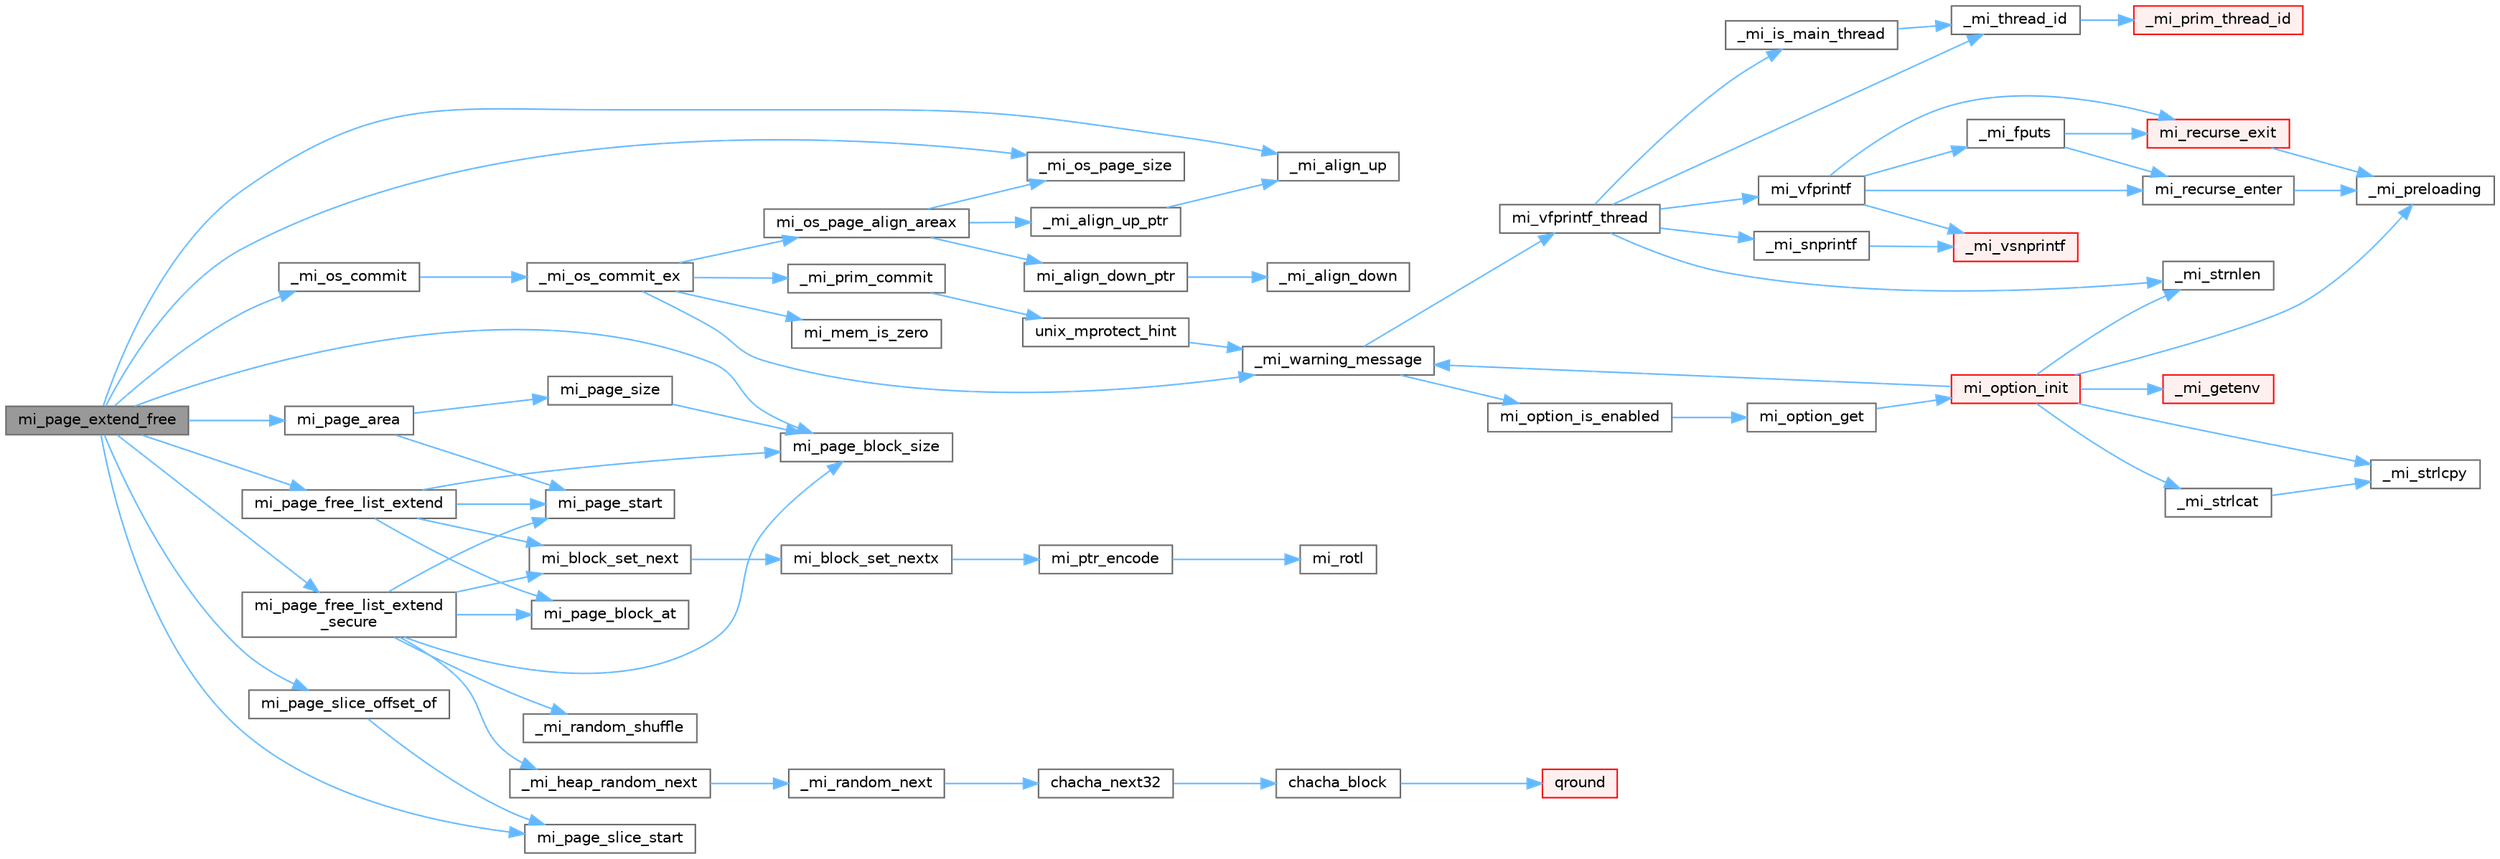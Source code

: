 digraph "mi_page_extend_free"
{
 // LATEX_PDF_SIZE
  bgcolor="transparent";
  edge [fontname=Helvetica,fontsize=10,labelfontname=Helvetica,labelfontsize=10];
  node [fontname=Helvetica,fontsize=10,shape=box,height=0.2,width=0.4];
  rankdir="LR";
  Node1 [id="Node000001",label="mi_page_extend_free",height=0.2,width=0.4,color="gray40", fillcolor="grey60", style="filled", fontcolor="black",tooltip=" "];
  Node1 -> Node2 [id="edge1_Node000001_Node000002",color="steelblue1",style="solid",tooltip=" "];
  Node2 [id="Node000002",label="_mi_align_up",height=0.2,width=0.4,color="grey40", fillcolor="white", style="filled",URL="$_e_a_s_t_l_2packages_2mimalloc_2include_2mimalloc_2internal_8h.html#a7f35944d44d8a16365072023dd19e0da",tooltip=" "];
  Node1 -> Node3 [id="edge2_Node000001_Node000003",color="steelblue1",style="solid",tooltip=" "];
  Node3 [id="Node000003",label="_mi_os_commit",height=0.2,width=0.4,color="grey40", fillcolor="white", style="filled",URL="$os_8c.html#acef931ae1be3c3ddb6ee125a8267a84e",tooltip=" "];
  Node3 -> Node4 [id="edge3_Node000003_Node000004",color="steelblue1",style="solid",tooltip=" "];
  Node4 [id="Node000004",label="_mi_os_commit_ex",height=0.2,width=0.4,color="grey40", fillcolor="white", style="filled",URL="$os_8c.html#a3d62d4f2f8c54d1251323be446068194",tooltip=" "];
  Node4 -> Node5 [id="edge4_Node000004_Node000005",color="steelblue1",style="solid",tooltip=" "];
  Node5 [id="Node000005",label="_mi_prim_commit",height=0.2,width=0.4,color="grey40", fillcolor="white", style="filled",URL="$windows_2prim_8c.html#a723c63d8d2b51281ab1ef2bf7e7395d0",tooltip=" "];
  Node5 -> Node6 [id="edge5_Node000005_Node000006",color="steelblue1",style="solid",tooltip=" "];
  Node6 [id="Node000006",label="unix_mprotect_hint",height=0.2,width=0.4,color="grey40", fillcolor="white", style="filled",URL="$unix_2prim_8c.html#a7729d7cf0976d9e9fdc1d344d80e7d14",tooltip=" "];
  Node6 -> Node7 [id="edge6_Node000006_Node000007",color="steelblue1",style="solid",tooltip=" "];
  Node7 [id="Node000007",label="_mi_warning_message",height=0.2,width=0.4,color="grey40", fillcolor="white", style="filled",URL="$options_8c.html#ac253cac2ca24fb63be7f4937ac620dc4",tooltip=" "];
  Node7 -> Node8 [id="edge7_Node000007_Node000008",color="steelblue1",style="solid",tooltip=" "];
  Node8 [id="Node000008",label="mi_option_is_enabled",height=0.2,width=0.4,color="grey40", fillcolor="white", style="filled",URL="$group__options.html#ga459ad98f18b3fc9275474807fe0ca188",tooltip=" "];
  Node8 -> Node9 [id="edge8_Node000008_Node000009",color="steelblue1",style="solid",tooltip=" "];
  Node9 [id="Node000009",label="mi_option_get",height=0.2,width=0.4,color="grey40", fillcolor="white", style="filled",URL="$group__options.html#ga7e8af195cc81d3fa64ccf2662caa565a",tooltip=" "];
  Node9 -> Node10 [id="edge9_Node000009_Node000010",color="steelblue1",style="solid",tooltip=" "];
  Node10 [id="Node000010",label="mi_option_init",height=0.2,width=0.4,color="red", fillcolor="#FFF0F0", style="filled",URL="$options_8c.html#a61970c5b942f29a5dea8a39742421cfe",tooltip=" "];
  Node10 -> Node11 [id="edge10_Node000010_Node000011",color="steelblue1",style="solid",tooltip=" "];
  Node11 [id="Node000011",label="_mi_getenv",height=0.2,width=0.4,color="red", fillcolor="#FFF0F0", style="filled",URL="$libc_8c.html#ae24e3d9662cc4cc3277fa0f31359b3ee",tooltip=" "];
  Node10 -> Node13 [id="edge11_Node000010_Node000013",color="steelblue1",style="solid",tooltip=" "];
  Node13 [id="Node000013",label="_mi_preloading",height=0.2,width=0.4,color="grey40", fillcolor="white", style="filled",URL="$_e_a_s_t_l_2packages_2mimalloc_2src_2init_8c.html#a404be8b4c0576588270fde0b2a4d7832",tooltip=" "];
  Node10 -> Node20 [id="edge12_Node000010_Node000020",color="steelblue1",style="solid",tooltip=" "];
  Node20 [id="Node000020",label="_mi_strlcat",height=0.2,width=0.4,color="grey40", fillcolor="white", style="filled",URL="$libc_8c.html#a29572712fc70f836ac31d224d98ad41a",tooltip=" "];
  Node20 -> Node14 [id="edge13_Node000020_Node000014",color="steelblue1",style="solid",tooltip=" "];
  Node14 [id="Node000014",label="_mi_strlcpy",height=0.2,width=0.4,color="grey40", fillcolor="white", style="filled",URL="$libc_8c.html#a17a9534829be8a086014bf2a2792154f",tooltip=" "];
  Node10 -> Node14 [id="edge14_Node000010_Node000014",color="steelblue1",style="solid",tooltip=" "];
  Node10 -> Node18 [id="edge15_Node000010_Node000018",color="steelblue1",style="solid",tooltip=" "];
  Node18 [id="Node000018",label="_mi_strnlen",height=0.2,width=0.4,color="grey40", fillcolor="white", style="filled",URL="$libc_8c.html#ae8577fe0d9bbe3fb90d2169caa1af943",tooltip=" "];
  Node10 -> Node7 [id="edge16_Node000010_Node000007",color="steelblue1",style="solid",tooltip=" "];
  Node7 -> Node25 [id="edge17_Node000007_Node000025",color="steelblue1",style="solid",tooltip=" "];
  Node25 [id="Node000025",label="mi_vfprintf_thread",height=0.2,width=0.4,color="grey40", fillcolor="white", style="filled",URL="$options_8c.html#a4af8263c139d04a876914f39024a7424",tooltip=" "];
  Node25 -> Node26 [id="edge18_Node000025_Node000026",color="steelblue1",style="solid",tooltip=" "];
  Node26 [id="Node000026",label="_mi_is_main_thread",height=0.2,width=0.4,color="grey40", fillcolor="white", style="filled",URL="$_e_a_s_t_l_2packages_2mimalloc_2src_2init_8c.html#a008e0a28e7c86b15a04094d595e2c327",tooltip=" "];
  Node26 -> Node27 [id="edge19_Node000026_Node000027",color="steelblue1",style="solid",tooltip=" "];
  Node27 [id="Node000027",label="_mi_thread_id",height=0.2,width=0.4,color="grey40", fillcolor="white", style="filled",URL="$_e_a_s_t_l_2packages_2mimalloc_2src_2init_8c.html#a43068a36d7dea6ccf1e3558a27e22993",tooltip=" "];
  Node27 -> Node28 [id="edge20_Node000027_Node000028",color="steelblue1",style="solid",tooltip=" "];
  Node28 [id="Node000028",label="_mi_prim_thread_id",height=0.2,width=0.4,color="red", fillcolor="#FFF0F0", style="filled",URL="$prim_8h.html#a3875c92cbb791d0a7c69bc1fd2df6804",tooltip=" "];
  Node25 -> Node30 [id="edge21_Node000025_Node000030",color="steelblue1",style="solid",tooltip=" "];
  Node30 [id="Node000030",label="_mi_snprintf",height=0.2,width=0.4,color="grey40", fillcolor="white", style="filled",URL="$libc_8c.html#a6c2f4673e3317f332571bc1bec18c49b",tooltip=" "];
  Node30 -> Node31 [id="edge22_Node000030_Node000031",color="steelblue1",style="solid",tooltip=" "];
  Node31 [id="Node000031",label="_mi_vsnprintf",height=0.2,width=0.4,color="red", fillcolor="#FFF0F0", style="filled",URL="$libc_8c.html#a8991188606f00dc8665aa14d8e7dab83",tooltip=" "];
  Node25 -> Node18 [id="edge23_Node000025_Node000018",color="steelblue1",style="solid",tooltip=" "];
  Node25 -> Node27 [id="edge24_Node000025_Node000027",color="steelblue1",style="solid",tooltip=" "];
  Node25 -> Node37 [id="edge25_Node000025_Node000037",color="steelblue1",style="solid",tooltip=" "];
  Node37 [id="Node000037",label="mi_vfprintf",height=0.2,width=0.4,color="grey40", fillcolor="white", style="filled",URL="$options_8c.html#a1f31f62f178fb5309451aa44c8d25327",tooltip=" "];
  Node37 -> Node38 [id="edge26_Node000037_Node000038",color="steelblue1",style="solid",tooltip=" "];
  Node38 [id="Node000038",label="_mi_fputs",height=0.2,width=0.4,color="grey40", fillcolor="white", style="filled",URL="$options_8c.html#a74eecad8676654f59f427a84ccc5c19d",tooltip=" "];
  Node38 -> Node39 [id="edge27_Node000038_Node000039",color="steelblue1",style="solid",tooltip=" "];
  Node39 [id="Node000039",label="mi_recurse_enter",height=0.2,width=0.4,color="grey40", fillcolor="white", style="filled",URL="$options_8c.html#a1fdb7bd3b10624ddeabe0988c52a1285",tooltip=" "];
  Node39 -> Node13 [id="edge28_Node000039_Node000013",color="steelblue1",style="solid",tooltip=" "];
  Node38 -> Node40 [id="edge29_Node000038_Node000040",color="steelblue1",style="solid",tooltip=" "];
  Node40 [id="Node000040",label="mi_recurse_exit",height=0.2,width=0.4,color="red", fillcolor="#FFF0F0", style="filled",URL="$options_8c.html#ae9c4fbdaa6fedca31b9c25dcb78112ae",tooltip=" "];
  Node40 -> Node13 [id="edge30_Node000040_Node000013",color="steelblue1",style="solid",tooltip=" "];
  Node37 -> Node31 [id="edge31_Node000037_Node000031",color="steelblue1",style="solid",tooltip=" "];
  Node37 -> Node39 [id="edge32_Node000037_Node000039",color="steelblue1",style="solid",tooltip=" "];
  Node37 -> Node40 [id="edge33_Node000037_Node000040",color="steelblue1",style="solid",tooltip=" "];
  Node4 -> Node7 [id="edge34_Node000004_Node000007",color="steelblue1",style="solid",tooltip=" "];
  Node4 -> Node42 [id="edge35_Node000004_Node000042",color="steelblue1",style="solid",tooltip=" "];
  Node42 [id="Node000042",label="mi_mem_is_zero",height=0.2,width=0.4,color="grey40", fillcolor="white", style="filled",URL="$_e_a_s_t_l_2packages_2mimalloc_2include_2mimalloc_2internal_8h.html#a8391ae55dd6885bd38593f740fd349a4",tooltip=" "];
  Node4 -> Node43 [id="edge36_Node000004_Node000043",color="steelblue1",style="solid",tooltip=" "];
  Node43 [id="Node000043",label="mi_os_page_align_areax",height=0.2,width=0.4,color="grey40", fillcolor="white", style="filled",URL="$os_8c.html#a80d3a0cbc0a50873b1abc39077a6d77e",tooltip=" "];
  Node43 -> Node44 [id="edge37_Node000043_Node000044",color="steelblue1",style="solid",tooltip=" "];
  Node44 [id="Node000044",label="_mi_align_up_ptr",height=0.2,width=0.4,color="grey40", fillcolor="white", style="filled",URL="$_e_a_s_t_l_2packages_2mimalloc_2include_2mimalloc_2internal_8h.html#ac76001cb6de6586632eb7fb6c1795a77",tooltip=" "];
  Node44 -> Node2 [id="edge38_Node000044_Node000002",color="steelblue1",style="solid",tooltip=" "];
  Node43 -> Node45 [id="edge39_Node000043_Node000045",color="steelblue1",style="solid",tooltip=" "];
  Node45 [id="Node000045",label="_mi_os_page_size",height=0.2,width=0.4,color="grey40", fillcolor="white", style="filled",URL="$os_8c.html#a723e4c95209d4c6282b53317473e83d5",tooltip=" "];
  Node43 -> Node46 [id="edge40_Node000043_Node000046",color="steelblue1",style="solid",tooltip=" "];
  Node46 [id="Node000046",label="mi_align_down_ptr",height=0.2,width=0.4,color="grey40", fillcolor="white", style="filled",URL="$_e_a_s_t_l_2packages_2mimalloc_2include_2mimalloc_2internal_8h.html#adc7ba2f338065541b3513efcf2252795",tooltip=" "];
  Node46 -> Node47 [id="edge41_Node000046_Node000047",color="steelblue1",style="solid",tooltip=" "];
  Node47 [id="Node000047",label="_mi_align_down",height=0.2,width=0.4,color="grey40", fillcolor="white", style="filled",URL="$_e_a_s_t_l_2packages_2mimalloc_2include_2mimalloc_2internal_8h.html#ae0f2f8d6ceafe97eed3962f752cb9975",tooltip=" "];
  Node1 -> Node45 [id="edge42_Node000001_Node000045",color="steelblue1",style="solid",tooltip=" "];
  Node1 -> Node48 [id="edge43_Node000001_Node000048",color="steelblue1",style="solid",tooltip=" "];
  Node48 [id="Node000048",label="mi_page_area",height=0.2,width=0.4,color="grey40", fillcolor="white", style="filled",URL="$_e_a_s_t_l_2packages_2mimalloc_2include_2mimalloc_2internal_8h.html#ab02bec7b56343136344cb9441cb889c7",tooltip=" "];
  Node48 -> Node49 [id="edge44_Node000048_Node000049",color="steelblue1",style="solid",tooltip=" "];
  Node49 [id="Node000049",label="mi_page_size",height=0.2,width=0.4,color="grey40", fillcolor="white", style="filled",URL="$_e_a_s_t_l_2packages_2mimalloc_2include_2mimalloc_2internal_8h.html#a8c0729aec9cac74b4a782e6a7d22f18d",tooltip=" "];
  Node49 -> Node50 [id="edge45_Node000049_Node000050",color="steelblue1",style="solid",tooltip=" "];
  Node50 [id="Node000050",label="mi_page_block_size",height=0.2,width=0.4,color="grey40", fillcolor="white", style="filled",URL="$_e_a_s_t_l_2packages_2mimalloc_2include_2mimalloc_2internal_8h.html#a6134893990c1f09da2b40092ceecc780",tooltip=" "];
  Node48 -> Node51 [id="edge46_Node000048_Node000051",color="steelblue1",style="solid",tooltip=" "];
  Node51 [id="Node000051",label="mi_page_start",height=0.2,width=0.4,color="grey40", fillcolor="white", style="filled",URL="$_e_a_s_t_l_2packages_2mimalloc_2include_2mimalloc_2internal_8h.html#a95e8b035747d340ad060f5cf0811b7e9",tooltip=" "];
  Node1 -> Node50 [id="edge47_Node000001_Node000050",color="steelblue1",style="solid",tooltip=" "];
  Node1 -> Node52 [id="edge48_Node000001_Node000052",color="steelblue1",style="solid",tooltip=" "];
  Node52 [id="Node000052",label="mi_page_free_list_extend",height=0.2,width=0.4,color="grey40", fillcolor="white", style="filled",URL="$page_8c.html#a9bb87a743570919cc56839f9fc433695",tooltip=" "];
  Node52 -> Node53 [id="edge49_Node000052_Node000053",color="steelblue1",style="solid",tooltip=" "];
  Node53 [id="Node000053",label="mi_block_set_next",height=0.2,width=0.4,color="grey40", fillcolor="white", style="filled",URL="$_e_a_s_t_l_2packages_2mimalloc_2include_2mimalloc_2internal_8h.html#ac7b440a922454c163ed1139aac9b946d",tooltip=" "];
  Node53 -> Node54 [id="edge50_Node000053_Node000054",color="steelblue1",style="solid",tooltip=" "];
  Node54 [id="Node000054",label="mi_block_set_nextx",height=0.2,width=0.4,color="grey40", fillcolor="white", style="filled",URL="$_e_a_s_t_l_2packages_2mimalloc_2include_2mimalloc_2internal_8h.html#af5fbdb6f591a95ed806576e4edd908d3",tooltip=" "];
  Node54 -> Node55 [id="edge51_Node000054_Node000055",color="steelblue1",style="solid",tooltip=" "];
  Node55 [id="Node000055",label="mi_ptr_encode",height=0.2,width=0.4,color="grey40", fillcolor="white", style="filled",URL="$_e_a_s_t_l_2packages_2mimalloc_2include_2mimalloc_2internal_8h.html#a8af2e59d4c03379a2b06fcd922823bbe",tooltip=" "];
  Node55 -> Node56 [id="edge52_Node000055_Node000056",color="steelblue1",style="solid",tooltip=" "];
  Node56 [id="Node000056",label="mi_rotl",height=0.2,width=0.4,color="grey40", fillcolor="white", style="filled",URL="$bits_8h.html#acf2fcb7e521269e6334d0dba4804892c",tooltip=" "];
  Node52 -> Node57 [id="edge53_Node000052_Node000057",color="steelblue1",style="solid",tooltip=" "];
  Node57 [id="Node000057",label="mi_page_block_at",height=0.2,width=0.4,color="grey40", fillcolor="white", style="filled",URL="$page_8c.html#a796cbdf7c3bf7febbda3160b978b4e79",tooltip=" "];
  Node52 -> Node50 [id="edge54_Node000052_Node000050",color="steelblue1",style="solid",tooltip=" "];
  Node52 -> Node51 [id="edge55_Node000052_Node000051",color="steelblue1",style="solid",tooltip=" "];
  Node1 -> Node58 [id="edge56_Node000001_Node000058",color="steelblue1",style="solid",tooltip=" "];
  Node58 [id="Node000058",label="mi_page_free_list_extend\l_secure",height=0.2,width=0.4,color="grey40", fillcolor="white", style="filled",URL="$page_8c.html#a4a740b834c5746b0309fece1a0b1d781",tooltip=" "];
  Node58 -> Node59 [id="edge57_Node000058_Node000059",color="steelblue1",style="solid",tooltip=" "];
  Node59 [id="Node000059",label="_mi_heap_random_next",height=0.2,width=0.4,color="grey40", fillcolor="white", style="filled",URL="$heap_8c.html#a68ddb5f2c595ea9d4e8d450342b4713c",tooltip=" "];
  Node59 -> Node60 [id="edge58_Node000059_Node000060",color="steelblue1",style="solid",tooltip=" "];
  Node60 [id="Node000060",label="_mi_random_next",height=0.2,width=0.4,color="grey40", fillcolor="white", style="filled",URL="$random_8c.html#ae7c0ab020aad85edd43240680cc4f76e",tooltip=" "];
  Node60 -> Node61 [id="edge59_Node000060_Node000061",color="steelblue1",style="solid",tooltip=" "];
  Node61 [id="Node000061",label="chacha_next32",height=0.2,width=0.4,color="grey40", fillcolor="white", style="filled",URL="$random_8c.html#aee994349e65d0c17afc5f058382e4987",tooltip=" "];
  Node61 -> Node62 [id="edge60_Node000061_Node000062",color="steelblue1",style="solid",tooltip=" "];
  Node62 [id="Node000062",label="chacha_block",height=0.2,width=0.4,color="grey40", fillcolor="white", style="filled",URL="$random_8c.html#ac7c3361c50bd6885f2fa95dbd8446b4b",tooltip=" "];
  Node62 -> Node63 [id="edge61_Node000062_Node000063",color="steelblue1",style="solid",tooltip=" "];
  Node63 [id="Node000063",label="qround",height=0.2,width=0.4,color="red", fillcolor="#FFF0F0", style="filled",URL="$random_8c.html#a4b6bacd2f7b7850e296611f716692baa",tooltip=" "];
  Node58 -> Node65 [id="edge62_Node000058_Node000065",color="steelblue1",style="solid",tooltip=" "];
  Node65 [id="Node000065",label="_mi_random_shuffle",height=0.2,width=0.4,color="grey40", fillcolor="white", style="filled",URL="$_e_a_s_t_l_2packages_2mimalloc_2include_2mimalloc_2internal_8h.html#aed665df96f860a0ef89cc82e538df873",tooltip=" "];
  Node58 -> Node53 [id="edge63_Node000058_Node000053",color="steelblue1",style="solid",tooltip=" "];
  Node58 -> Node57 [id="edge64_Node000058_Node000057",color="steelblue1",style="solid",tooltip=" "];
  Node58 -> Node50 [id="edge65_Node000058_Node000050",color="steelblue1",style="solid",tooltip=" "];
  Node58 -> Node51 [id="edge66_Node000058_Node000051",color="steelblue1",style="solid",tooltip=" "];
  Node1 -> Node66 [id="edge67_Node000001_Node000066",color="steelblue1",style="solid",tooltip=" "];
  Node66 [id="Node000066",label="mi_page_slice_offset_of",height=0.2,width=0.4,color="grey40", fillcolor="white", style="filled",URL="$_e_a_s_t_l_2packages_2mimalloc_2include_2mimalloc_2internal_8h.html#ad3e5df2ef93d3703a1a70368b1a858d6",tooltip=" "];
  Node66 -> Node67 [id="edge68_Node000066_Node000067",color="steelblue1",style="solid",tooltip=" "];
  Node67 [id="Node000067",label="mi_page_slice_start",height=0.2,width=0.4,color="grey40", fillcolor="white", style="filled",URL="$_e_a_s_t_l_2packages_2mimalloc_2include_2mimalloc_2internal_8h.html#a5a6ac89588d92c6b443e78415aac06db",tooltip=" "];
  Node1 -> Node67 [id="edge69_Node000001_Node000067",color="steelblue1",style="solid",tooltip=" "];
}
